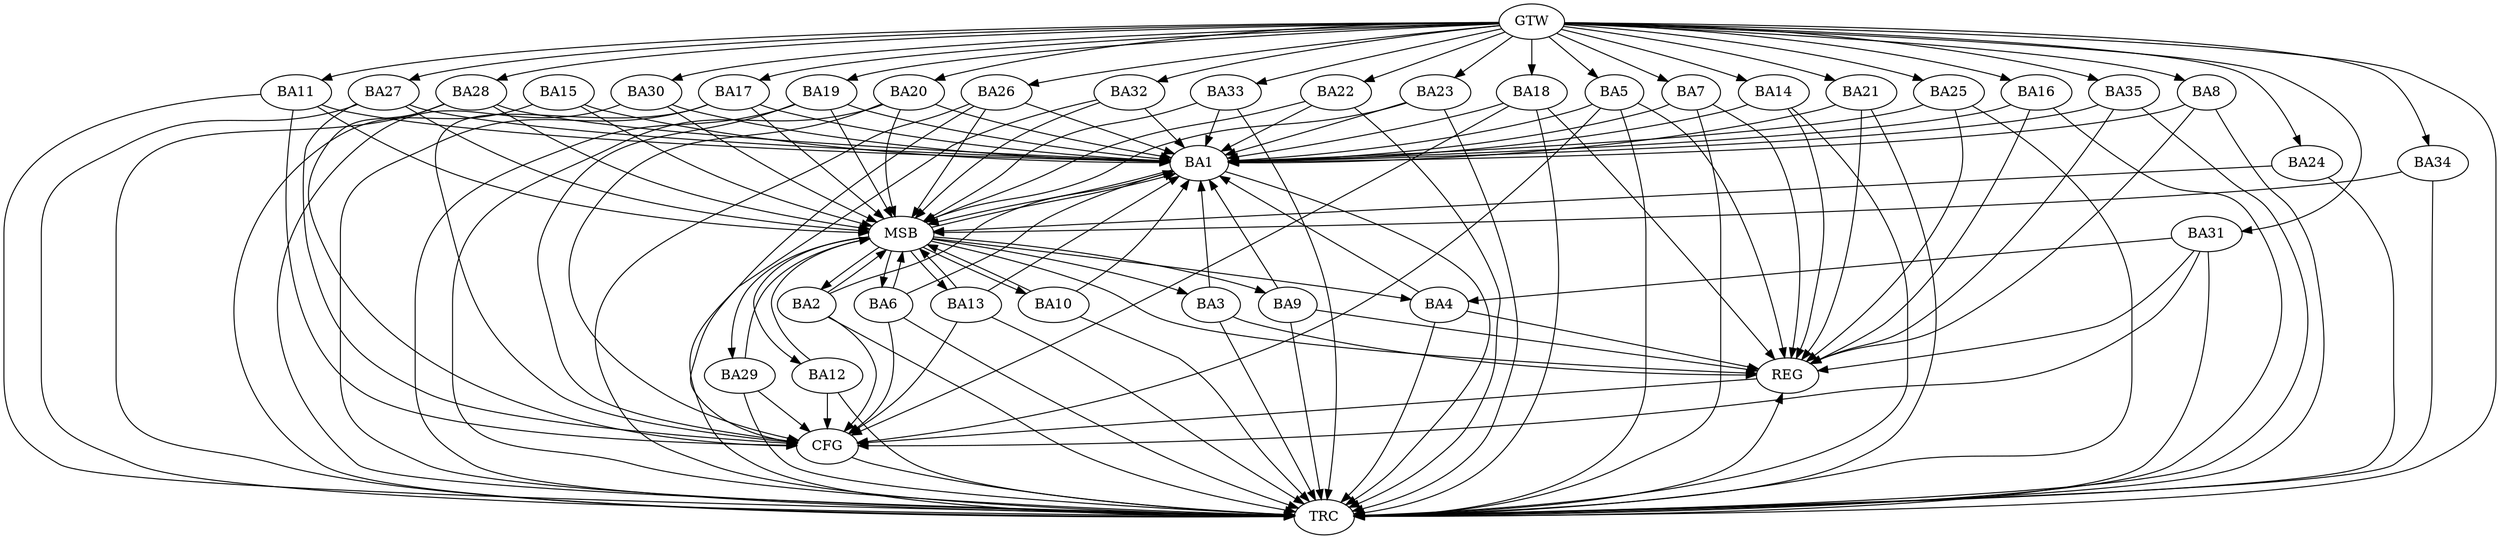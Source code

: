 strict digraph G {
  BA1 [ label="BA1" ];
  BA2 [ label="BA2" ];
  BA3 [ label="BA3" ];
  BA4 [ label="BA4" ];
  BA5 [ label="BA5" ];
  BA6 [ label="BA6" ];
  BA7 [ label="BA7" ];
  BA8 [ label="BA8" ];
  BA9 [ label="BA9" ];
  BA10 [ label="BA10" ];
  BA11 [ label="BA11" ];
  BA12 [ label="BA12" ];
  BA13 [ label="BA13" ];
  BA14 [ label="BA14" ];
  BA15 [ label="BA15" ];
  BA16 [ label="BA16" ];
  BA17 [ label="BA17" ];
  BA18 [ label="BA18" ];
  BA19 [ label="BA19" ];
  BA20 [ label="BA20" ];
  BA21 [ label="BA21" ];
  BA22 [ label="BA22" ];
  BA23 [ label="BA23" ];
  BA24 [ label="BA24" ];
  BA25 [ label="BA25" ];
  BA26 [ label="BA26" ];
  BA27 [ label="BA27" ];
  BA28 [ label="BA28" ];
  BA29 [ label="BA29" ];
  BA30 [ label="BA30" ];
  BA31 [ label="BA31" ];
  BA32 [ label="BA32" ];
  BA33 [ label="BA33" ];
  BA34 [ label="BA34" ];
  BA35 [ label="BA35" ];
  GTW [ label="GTW" ];
  REG [ label="REG" ];
  MSB [ label="MSB" ];
  CFG [ label="CFG" ];
  TRC [ label="TRC" ];
  BA3 -> BA1;
  BA4 -> BA1;
  BA9 -> BA1;
  BA21 -> BA1;
  BA31 -> BA4;
  GTW -> BA5;
  GTW -> BA7;
  GTW -> BA8;
  GTW -> BA11;
  GTW -> BA14;
  GTW -> BA16;
  GTW -> BA17;
  GTW -> BA18;
  GTW -> BA19;
  GTW -> BA20;
  GTW -> BA21;
  GTW -> BA22;
  GTW -> BA23;
  GTW -> BA24;
  GTW -> BA25;
  GTW -> BA26;
  GTW -> BA27;
  GTW -> BA28;
  GTW -> BA30;
  GTW -> BA31;
  GTW -> BA32;
  GTW -> BA33;
  GTW -> BA34;
  GTW -> BA35;
  BA3 -> REG;
  BA4 -> REG;
  BA5 -> REG;
  BA7 -> REG;
  BA8 -> REG;
  BA9 -> REG;
  BA14 -> REG;
  BA16 -> REG;
  BA18 -> REG;
  BA21 -> REG;
  BA25 -> REG;
  BA31 -> REG;
  BA35 -> REG;
  BA1 -> MSB;
  MSB -> BA2;
  MSB -> REG;
  BA2 -> MSB;
  MSB -> BA1;
  BA6 -> MSB;
  MSB -> BA3;
  BA10 -> MSB;
  BA11 -> MSB;
  BA12 -> MSB;
  BA13 -> MSB;
  BA15 -> MSB;
  BA17 -> MSB;
  BA19 -> MSB;
  MSB -> BA13;
  BA20 -> MSB;
  MSB -> BA9;
  BA22 -> MSB;
  BA23 -> MSB;
  BA24 -> MSB;
  BA26 -> MSB;
  MSB -> BA10;
  BA27 -> MSB;
  BA28 -> MSB;
  MSB -> BA4;
  BA29 -> MSB;
  BA30 -> MSB;
  BA32 -> MSB;
  MSB -> BA6;
  BA33 -> MSB;
  MSB -> BA29;
  BA34 -> MSB;
  MSB -> BA12;
  BA31 -> CFG;
  BA29 -> CFG;
  BA17 -> CFG;
  BA28 -> CFG;
  BA19 -> CFG;
  BA20 -> CFG;
  BA13 -> CFG;
  BA12 -> CFG;
  BA27 -> CFG;
  BA5 -> CFG;
  BA26 -> CFG;
  BA11 -> CFG;
  BA2 -> CFG;
  BA18 -> CFG;
  BA6 -> CFG;
  REG -> CFG;
  BA1 -> TRC;
  BA2 -> TRC;
  BA3 -> TRC;
  BA4 -> TRC;
  BA5 -> TRC;
  BA6 -> TRC;
  BA7 -> TRC;
  BA8 -> TRC;
  BA9 -> TRC;
  BA10 -> TRC;
  BA11 -> TRC;
  BA12 -> TRC;
  BA13 -> TRC;
  BA14 -> TRC;
  BA15 -> TRC;
  BA16 -> TRC;
  BA17 -> TRC;
  BA18 -> TRC;
  BA19 -> TRC;
  BA20 -> TRC;
  BA21 -> TRC;
  BA22 -> TRC;
  BA23 -> TRC;
  BA24 -> TRC;
  BA25 -> TRC;
  BA26 -> TRC;
  BA27 -> TRC;
  BA28 -> TRC;
  BA29 -> TRC;
  BA30 -> TRC;
  BA31 -> TRC;
  BA32 -> TRC;
  BA33 -> TRC;
  BA34 -> TRC;
  BA35 -> TRC;
  GTW -> TRC;
  CFG -> TRC;
  TRC -> REG;
  BA8 -> BA1;
  BA2 -> BA1;
  BA6 -> BA1;
  BA16 -> BA1;
  BA27 -> BA1;
  BA25 -> BA1;
  BA20 -> BA1;
  BA11 -> BA1;
  BA23 -> BA1;
  BA35 -> BA1;
  BA19 -> BA1;
  BA17 -> BA1;
  BA33 -> BA1;
  BA15 -> BA1;
  BA28 -> BA1;
  BA18 -> BA1;
  BA32 -> BA1;
  BA10 -> BA1;
  BA22 -> BA1;
  BA7 -> BA1;
  BA30 -> BA1;
  BA26 -> BA1;
  BA14 -> BA1;
  BA5 -> BA1;
  BA13 -> BA1;
}
